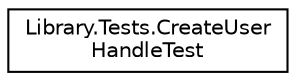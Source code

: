 digraph "Graphical Class Hierarchy"
{
 // INTERACTIVE_SVG=YES
 // LATEX_PDF_SIZE
  edge [fontname="Helvetica",fontsize="10",labelfontname="Helvetica",labelfontsize="10"];
  node [fontname="Helvetica",fontsize="10",shape=record];
  rankdir="LR";
  Node0 [label="Library.Tests.CreateUser\lHandleTest",height=0.2,width=0.4,color="black", fillcolor="white", style="filled",URL="$classLibrary_1_1Tests_1_1CreateUserHandleTest.html",tooltip=" "];
}
